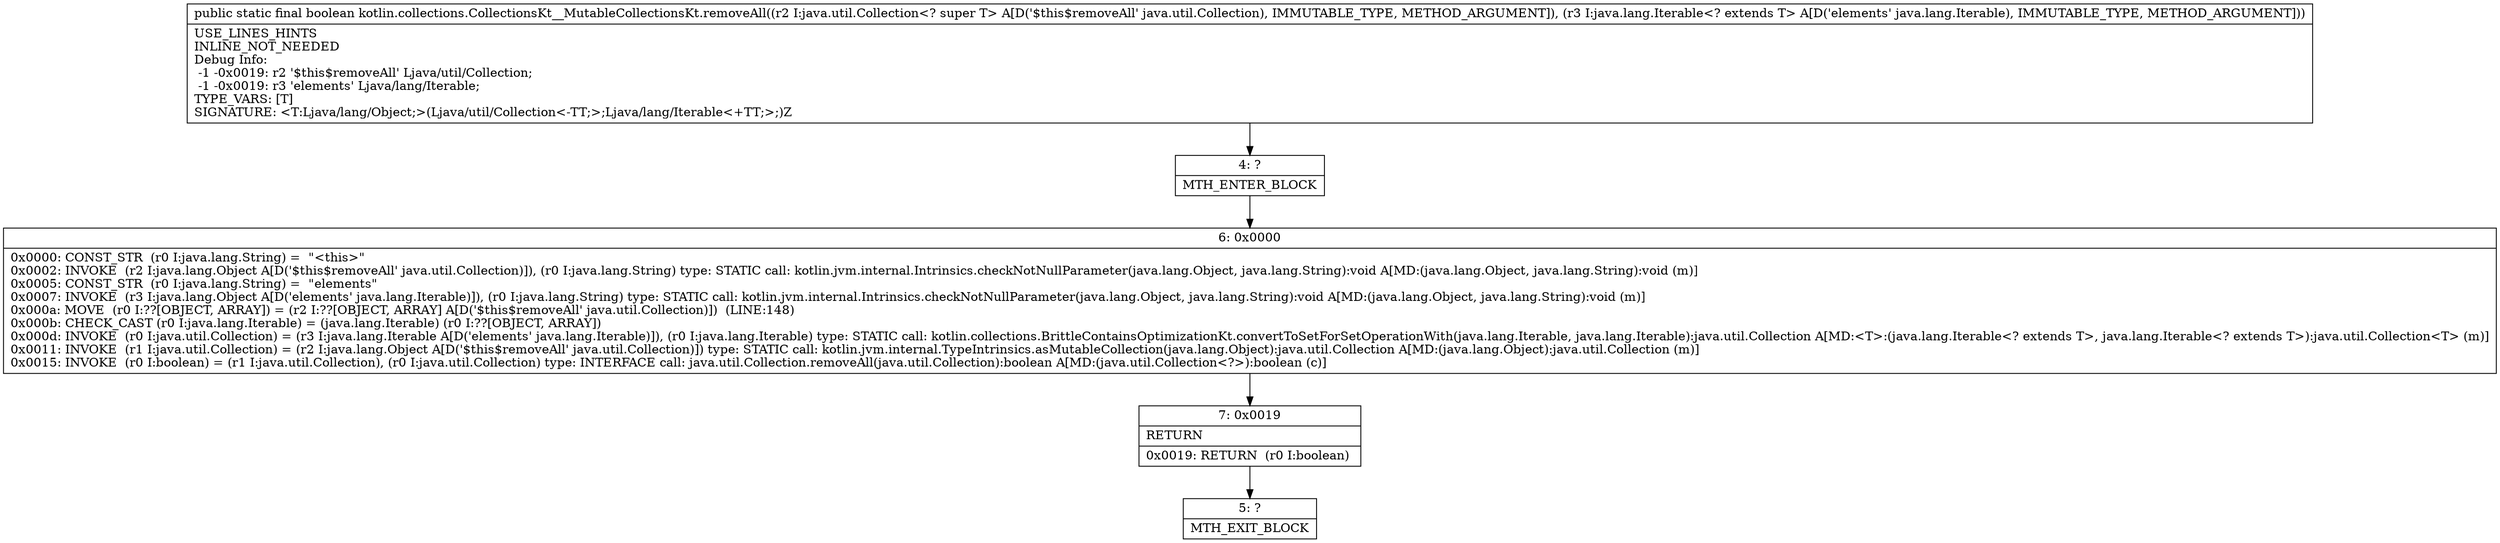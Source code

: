 digraph "CFG forkotlin.collections.CollectionsKt__MutableCollectionsKt.removeAll(Ljava\/util\/Collection;Ljava\/lang\/Iterable;)Z" {
Node_4 [shape=record,label="{4\:\ ?|MTH_ENTER_BLOCK\l}"];
Node_6 [shape=record,label="{6\:\ 0x0000|0x0000: CONST_STR  (r0 I:java.lang.String) =  \"\<this\>\" \l0x0002: INVOKE  (r2 I:java.lang.Object A[D('$this$removeAll' java.util.Collection)]), (r0 I:java.lang.String) type: STATIC call: kotlin.jvm.internal.Intrinsics.checkNotNullParameter(java.lang.Object, java.lang.String):void A[MD:(java.lang.Object, java.lang.String):void (m)]\l0x0005: CONST_STR  (r0 I:java.lang.String) =  \"elements\" \l0x0007: INVOKE  (r3 I:java.lang.Object A[D('elements' java.lang.Iterable)]), (r0 I:java.lang.String) type: STATIC call: kotlin.jvm.internal.Intrinsics.checkNotNullParameter(java.lang.Object, java.lang.String):void A[MD:(java.lang.Object, java.lang.String):void (m)]\l0x000a: MOVE  (r0 I:??[OBJECT, ARRAY]) = (r2 I:??[OBJECT, ARRAY] A[D('$this$removeAll' java.util.Collection)])  (LINE:148)\l0x000b: CHECK_CAST (r0 I:java.lang.Iterable) = (java.lang.Iterable) (r0 I:??[OBJECT, ARRAY]) \l0x000d: INVOKE  (r0 I:java.util.Collection) = (r3 I:java.lang.Iterable A[D('elements' java.lang.Iterable)]), (r0 I:java.lang.Iterable) type: STATIC call: kotlin.collections.BrittleContainsOptimizationKt.convertToSetForSetOperationWith(java.lang.Iterable, java.lang.Iterable):java.util.Collection A[MD:\<T\>:(java.lang.Iterable\<? extends T\>, java.lang.Iterable\<? extends T\>):java.util.Collection\<T\> (m)]\l0x0011: INVOKE  (r1 I:java.util.Collection) = (r2 I:java.lang.Object A[D('$this$removeAll' java.util.Collection)]) type: STATIC call: kotlin.jvm.internal.TypeIntrinsics.asMutableCollection(java.lang.Object):java.util.Collection A[MD:(java.lang.Object):java.util.Collection (m)]\l0x0015: INVOKE  (r0 I:boolean) = (r1 I:java.util.Collection), (r0 I:java.util.Collection) type: INTERFACE call: java.util.Collection.removeAll(java.util.Collection):boolean A[MD:(java.util.Collection\<?\>):boolean (c)]\l}"];
Node_7 [shape=record,label="{7\:\ 0x0019|RETURN\l|0x0019: RETURN  (r0 I:boolean) \l}"];
Node_5 [shape=record,label="{5\:\ ?|MTH_EXIT_BLOCK\l}"];
MethodNode[shape=record,label="{public static final boolean kotlin.collections.CollectionsKt__MutableCollectionsKt.removeAll((r2 I:java.util.Collection\<? super T\> A[D('$this$removeAll' java.util.Collection), IMMUTABLE_TYPE, METHOD_ARGUMENT]), (r3 I:java.lang.Iterable\<? extends T\> A[D('elements' java.lang.Iterable), IMMUTABLE_TYPE, METHOD_ARGUMENT]))  | USE_LINES_HINTS\lINLINE_NOT_NEEDED\lDebug Info:\l  \-1 \-0x0019: r2 '$this$removeAll' Ljava\/util\/Collection;\l  \-1 \-0x0019: r3 'elements' Ljava\/lang\/Iterable;\lTYPE_VARS: [T]\lSIGNATURE: \<T:Ljava\/lang\/Object;\>(Ljava\/util\/Collection\<\-TT;\>;Ljava\/lang\/Iterable\<+TT;\>;)Z\l}"];
MethodNode -> Node_4;Node_4 -> Node_6;
Node_6 -> Node_7;
Node_7 -> Node_5;
}

